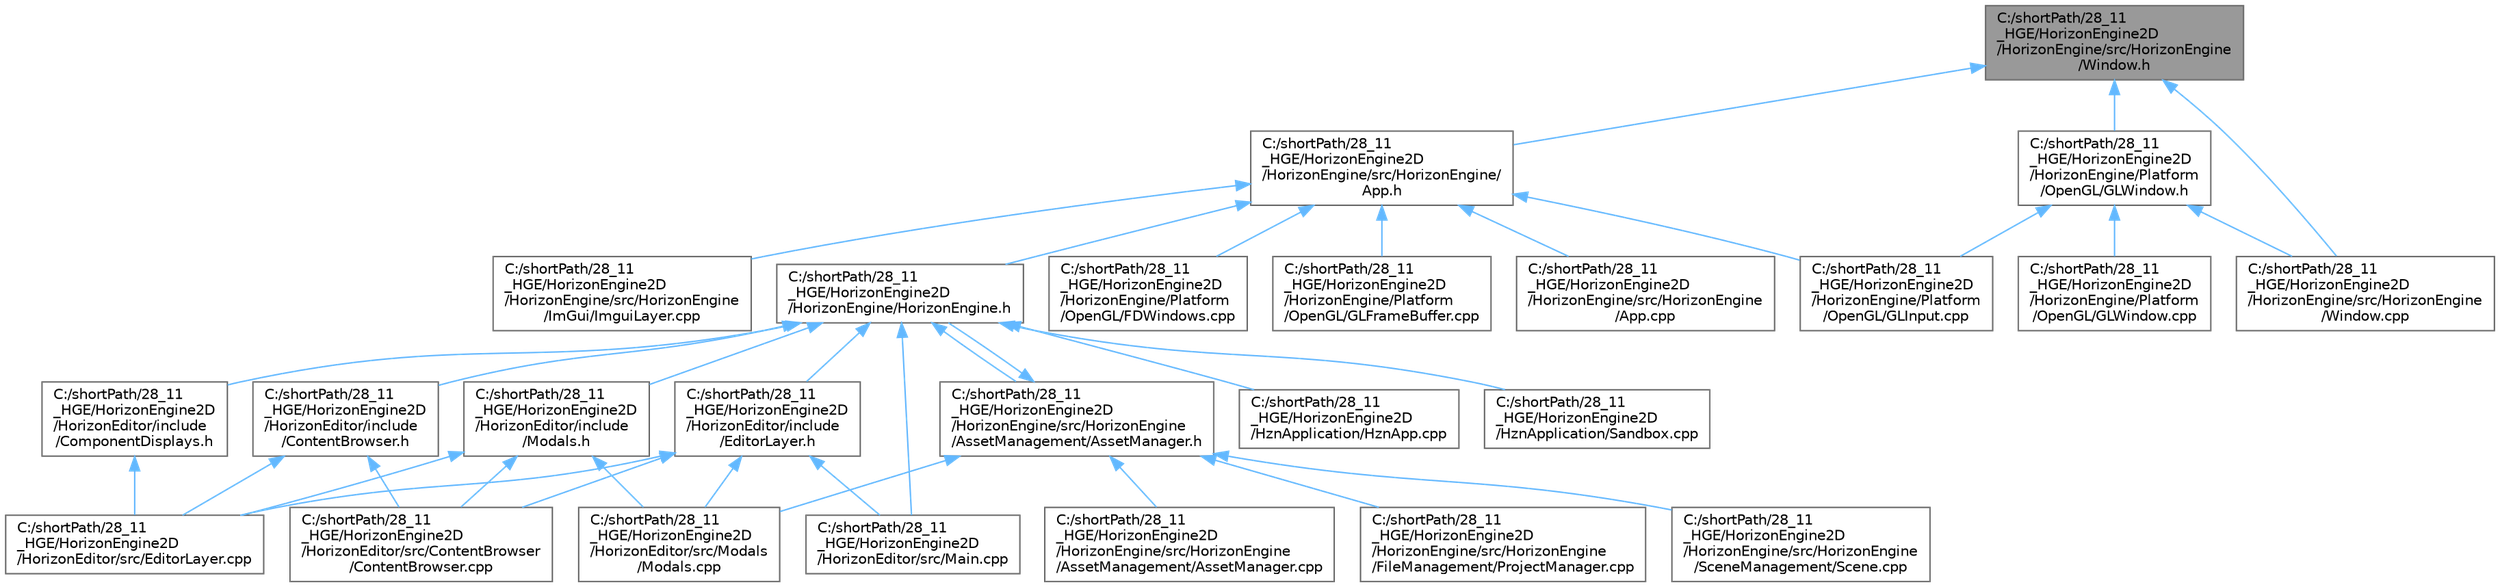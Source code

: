 digraph "C:/shortPath/28_11_HGE/HorizonEngine2D/HorizonEngine/src/HorizonEngine/Window.h"
{
 // LATEX_PDF_SIZE
  bgcolor="transparent";
  edge [fontname=Helvetica,fontsize=10,labelfontname=Helvetica,labelfontsize=10];
  node [fontname=Helvetica,fontsize=10,shape=box,height=0.2,width=0.4];
  Node1 [label="C:/shortPath/28_11\l_HGE/HorizonEngine2D\l/HorizonEngine/src/HorizonEngine\l/Window.h",height=0.2,width=0.4,color="gray40", fillcolor="grey60", style="filled", fontcolor="black",tooltip=" "];
  Node1 -> Node2 [dir="back",color="steelblue1",style="solid"];
  Node2 [label="C:/shortPath/28_11\l_HGE/HorizonEngine2D\l/HorizonEngine/Platform\l/OpenGL/GLWindow.h",height=0.2,width=0.4,color="grey40", fillcolor="white", style="filled",URL="$_g_l_window_8h.html",tooltip=" "];
  Node2 -> Node3 [dir="back",color="steelblue1",style="solid"];
  Node3 [label="C:/shortPath/28_11\l_HGE/HorizonEngine2D\l/HorizonEngine/Platform\l/OpenGL/GLInput.cpp",height=0.2,width=0.4,color="grey40", fillcolor="white", style="filled",URL="$_g_l_input_8cpp.html",tooltip=" "];
  Node2 -> Node4 [dir="back",color="steelblue1",style="solid"];
  Node4 [label="C:/shortPath/28_11\l_HGE/HorizonEngine2D\l/HorizonEngine/Platform\l/OpenGL/GLWindow.cpp",height=0.2,width=0.4,color="grey40", fillcolor="white", style="filled",URL="$_g_l_window_8cpp.html",tooltip=" "];
  Node2 -> Node5 [dir="back",color="steelblue1",style="solid"];
  Node5 [label="C:/shortPath/28_11\l_HGE/HorizonEngine2D\l/HorizonEngine/src/HorizonEngine\l/Window.cpp",height=0.2,width=0.4,color="grey40", fillcolor="white", style="filled",URL="$_window_8cpp.html",tooltip=" "];
  Node1 -> Node6 [dir="back",color="steelblue1",style="solid"];
  Node6 [label="C:/shortPath/28_11\l_HGE/HorizonEngine2D\l/HorizonEngine/src/HorizonEngine/\lApp.h",height=0.2,width=0.4,color="grey40", fillcolor="white", style="filled",URL="$_app_8h.html",tooltip=" "];
  Node6 -> Node7 [dir="back",color="steelblue1",style="solid"];
  Node7 [label="C:/shortPath/28_11\l_HGE/HorizonEngine2D\l/HorizonEngine/HorizonEngine.h",height=0.2,width=0.4,color="grey40", fillcolor="white", style="filled",URL="$_horizon_engine_8h.html",tooltip=" "];
  Node7 -> Node8 [dir="back",color="steelblue1",style="solid"];
  Node8 [label="C:/shortPath/28_11\l_HGE/HorizonEngine2D\l/HorizonEditor/include\l/ComponentDisplays.h",height=0.2,width=0.4,color="grey40", fillcolor="white", style="filled",URL="$_component_displays_8h.html",tooltip=" "];
  Node8 -> Node9 [dir="back",color="steelblue1",style="solid"];
  Node9 [label="C:/shortPath/28_11\l_HGE/HorizonEngine2D\l/HorizonEditor/src/EditorLayer.cpp",height=0.2,width=0.4,color="grey40", fillcolor="white", style="filled",URL="$_editor_layer_8cpp.html",tooltip=" "];
  Node7 -> Node10 [dir="back",color="steelblue1",style="solid"];
  Node10 [label="C:/shortPath/28_11\l_HGE/HorizonEngine2D\l/HorizonEditor/include\l/ContentBrowser.h",height=0.2,width=0.4,color="grey40", fillcolor="white", style="filled",URL="$_content_browser_8h.html",tooltip=" "];
  Node10 -> Node11 [dir="back",color="steelblue1",style="solid"];
  Node11 [label="C:/shortPath/28_11\l_HGE/HorizonEngine2D\l/HorizonEditor/src/ContentBrowser\l/ContentBrowser.cpp",height=0.2,width=0.4,color="grey40", fillcolor="white", style="filled",URL="$_content_browser_8cpp.html",tooltip=" "];
  Node10 -> Node9 [dir="back",color="steelblue1",style="solid"];
  Node7 -> Node12 [dir="back",color="steelblue1",style="solid"];
  Node12 [label="C:/shortPath/28_11\l_HGE/HorizonEngine2D\l/HorizonEditor/include\l/EditorLayer.h",height=0.2,width=0.4,color="grey40", fillcolor="white", style="filled",URL="$_editor_layer_8h.html",tooltip=" "];
  Node12 -> Node11 [dir="back",color="steelblue1",style="solid"];
  Node12 -> Node9 [dir="back",color="steelblue1",style="solid"];
  Node12 -> Node13 [dir="back",color="steelblue1",style="solid"];
  Node13 [label="C:/shortPath/28_11\l_HGE/HorizonEngine2D\l/HorizonEditor/src/Main.cpp",height=0.2,width=0.4,color="grey40", fillcolor="white", style="filled",URL="$_main_8cpp.html",tooltip=" "];
  Node12 -> Node14 [dir="back",color="steelblue1",style="solid"];
  Node14 [label="C:/shortPath/28_11\l_HGE/HorizonEngine2D\l/HorizonEditor/src/Modals\l/Modals.cpp",height=0.2,width=0.4,color="grey40", fillcolor="white", style="filled",URL="$_modals_8cpp.html",tooltip=" "];
  Node7 -> Node15 [dir="back",color="steelblue1",style="solid"];
  Node15 [label="C:/shortPath/28_11\l_HGE/HorizonEngine2D\l/HorizonEditor/include\l/Modals.h",height=0.2,width=0.4,color="grey40", fillcolor="white", style="filled",URL="$_modals_8h.html",tooltip=" "];
  Node15 -> Node11 [dir="back",color="steelblue1",style="solid"];
  Node15 -> Node9 [dir="back",color="steelblue1",style="solid"];
  Node15 -> Node14 [dir="back",color="steelblue1",style="solid"];
  Node7 -> Node13 [dir="back",color="steelblue1",style="solid"];
  Node7 -> Node16 [dir="back",color="steelblue1",style="solid"];
  Node16 [label="C:/shortPath/28_11\l_HGE/HorizonEngine2D\l/HorizonEngine/src/HorizonEngine\l/AssetManagement/AssetManager.h",height=0.2,width=0.4,color="grey40", fillcolor="white", style="filled",URL="$_asset_manager_8h.html",tooltip=" "];
  Node16 -> Node14 [dir="back",color="steelblue1",style="solid"];
  Node16 -> Node7 [dir="back",color="steelblue1",style="solid"];
  Node16 -> Node17 [dir="back",color="steelblue1",style="solid"];
  Node17 [label="C:/shortPath/28_11\l_HGE/HorizonEngine2D\l/HorizonEngine/src/HorizonEngine\l/AssetManagement/AssetManager.cpp",height=0.2,width=0.4,color="grey40", fillcolor="white", style="filled",URL="$_asset_manager_8cpp.html",tooltip=" "];
  Node16 -> Node18 [dir="back",color="steelblue1",style="solid"];
  Node18 [label="C:/shortPath/28_11\l_HGE/HorizonEngine2D\l/HorizonEngine/src/HorizonEngine\l/FileManagement/ProjectManager.cpp",height=0.2,width=0.4,color="grey40", fillcolor="white", style="filled",URL="$_project_manager_8cpp.html",tooltip=" "];
  Node16 -> Node19 [dir="back",color="steelblue1",style="solid"];
  Node19 [label="C:/shortPath/28_11\l_HGE/HorizonEngine2D\l/HorizonEngine/src/HorizonEngine\l/SceneManagement/Scene.cpp",height=0.2,width=0.4,color="grey40", fillcolor="white", style="filled",URL="$_scene_8cpp.html",tooltip=" "];
  Node7 -> Node20 [dir="back",color="steelblue1",style="solid"];
  Node20 [label="C:/shortPath/28_11\l_HGE/HorizonEngine2D\l/HznApplication/HznApp.cpp",height=0.2,width=0.4,color="grey40", fillcolor="white", style="filled",URL="$_hzn_app_8cpp.html",tooltip=" "];
  Node7 -> Node21 [dir="back",color="steelblue1",style="solid"];
  Node21 [label="C:/shortPath/28_11\l_HGE/HorizonEngine2D\l/HznApplication/Sandbox.cpp",height=0.2,width=0.4,color="grey40", fillcolor="white", style="filled",URL="$_sandbox_8cpp.html",tooltip=" "];
  Node6 -> Node22 [dir="back",color="steelblue1",style="solid"];
  Node22 [label="C:/shortPath/28_11\l_HGE/HorizonEngine2D\l/HorizonEngine/Platform\l/OpenGL/FDWindows.cpp",height=0.2,width=0.4,color="grey40", fillcolor="white", style="filled",URL="$_f_d_windows_8cpp.html",tooltip=" "];
  Node6 -> Node23 [dir="back",color="steelblue1",style="solid"];
  Node23 [label="C:/shortPath/28_11\l_HGE/HorizonEngine2D\l/HorizonEngine/Platform\l/OpenGL/GLFrameBuffer.cpp",height=0.2,width=0.4,color="grey40", fillcolor="white", style="filled",URL="$_g_l_frame_buffer_8cpp.html",tooltip=" "];
  Node6 -> Node3 [dir="back",color="steelblue1",style="solid"];
  Node6 -> Node24 [dir="back",color="steelblue1",style="solid"];
  Node24 [label="C:/shortPath/28_11\l_HGE/HorizonEngine2D\l/HorizonEngine/src/HorizonEngine\l/App.cpp",height=0.2,width=0.4,color="grey40", fillcolor="white", style="filled",URL="$_app_8cpp.html",tooltip=" "];
  Node6 -> Node25 [dir="back",color="steelblue1",style="solid"];
  Node25 [label="C:/shortPath/28_11\l_HGE/HorizonEngine2D\l/HorizonEngine/src/HorizonEngine\l/ImGui/ImguiLayer.cpp",height=0.2,width=0.4,color="grey40", fillcolor="white", style="filled",URL="$_imgui_layer_8cpp.html",tooltip=" "];
  Node1 -> Node5 [dir="back",color="steelblue1",style="solid"];
}
